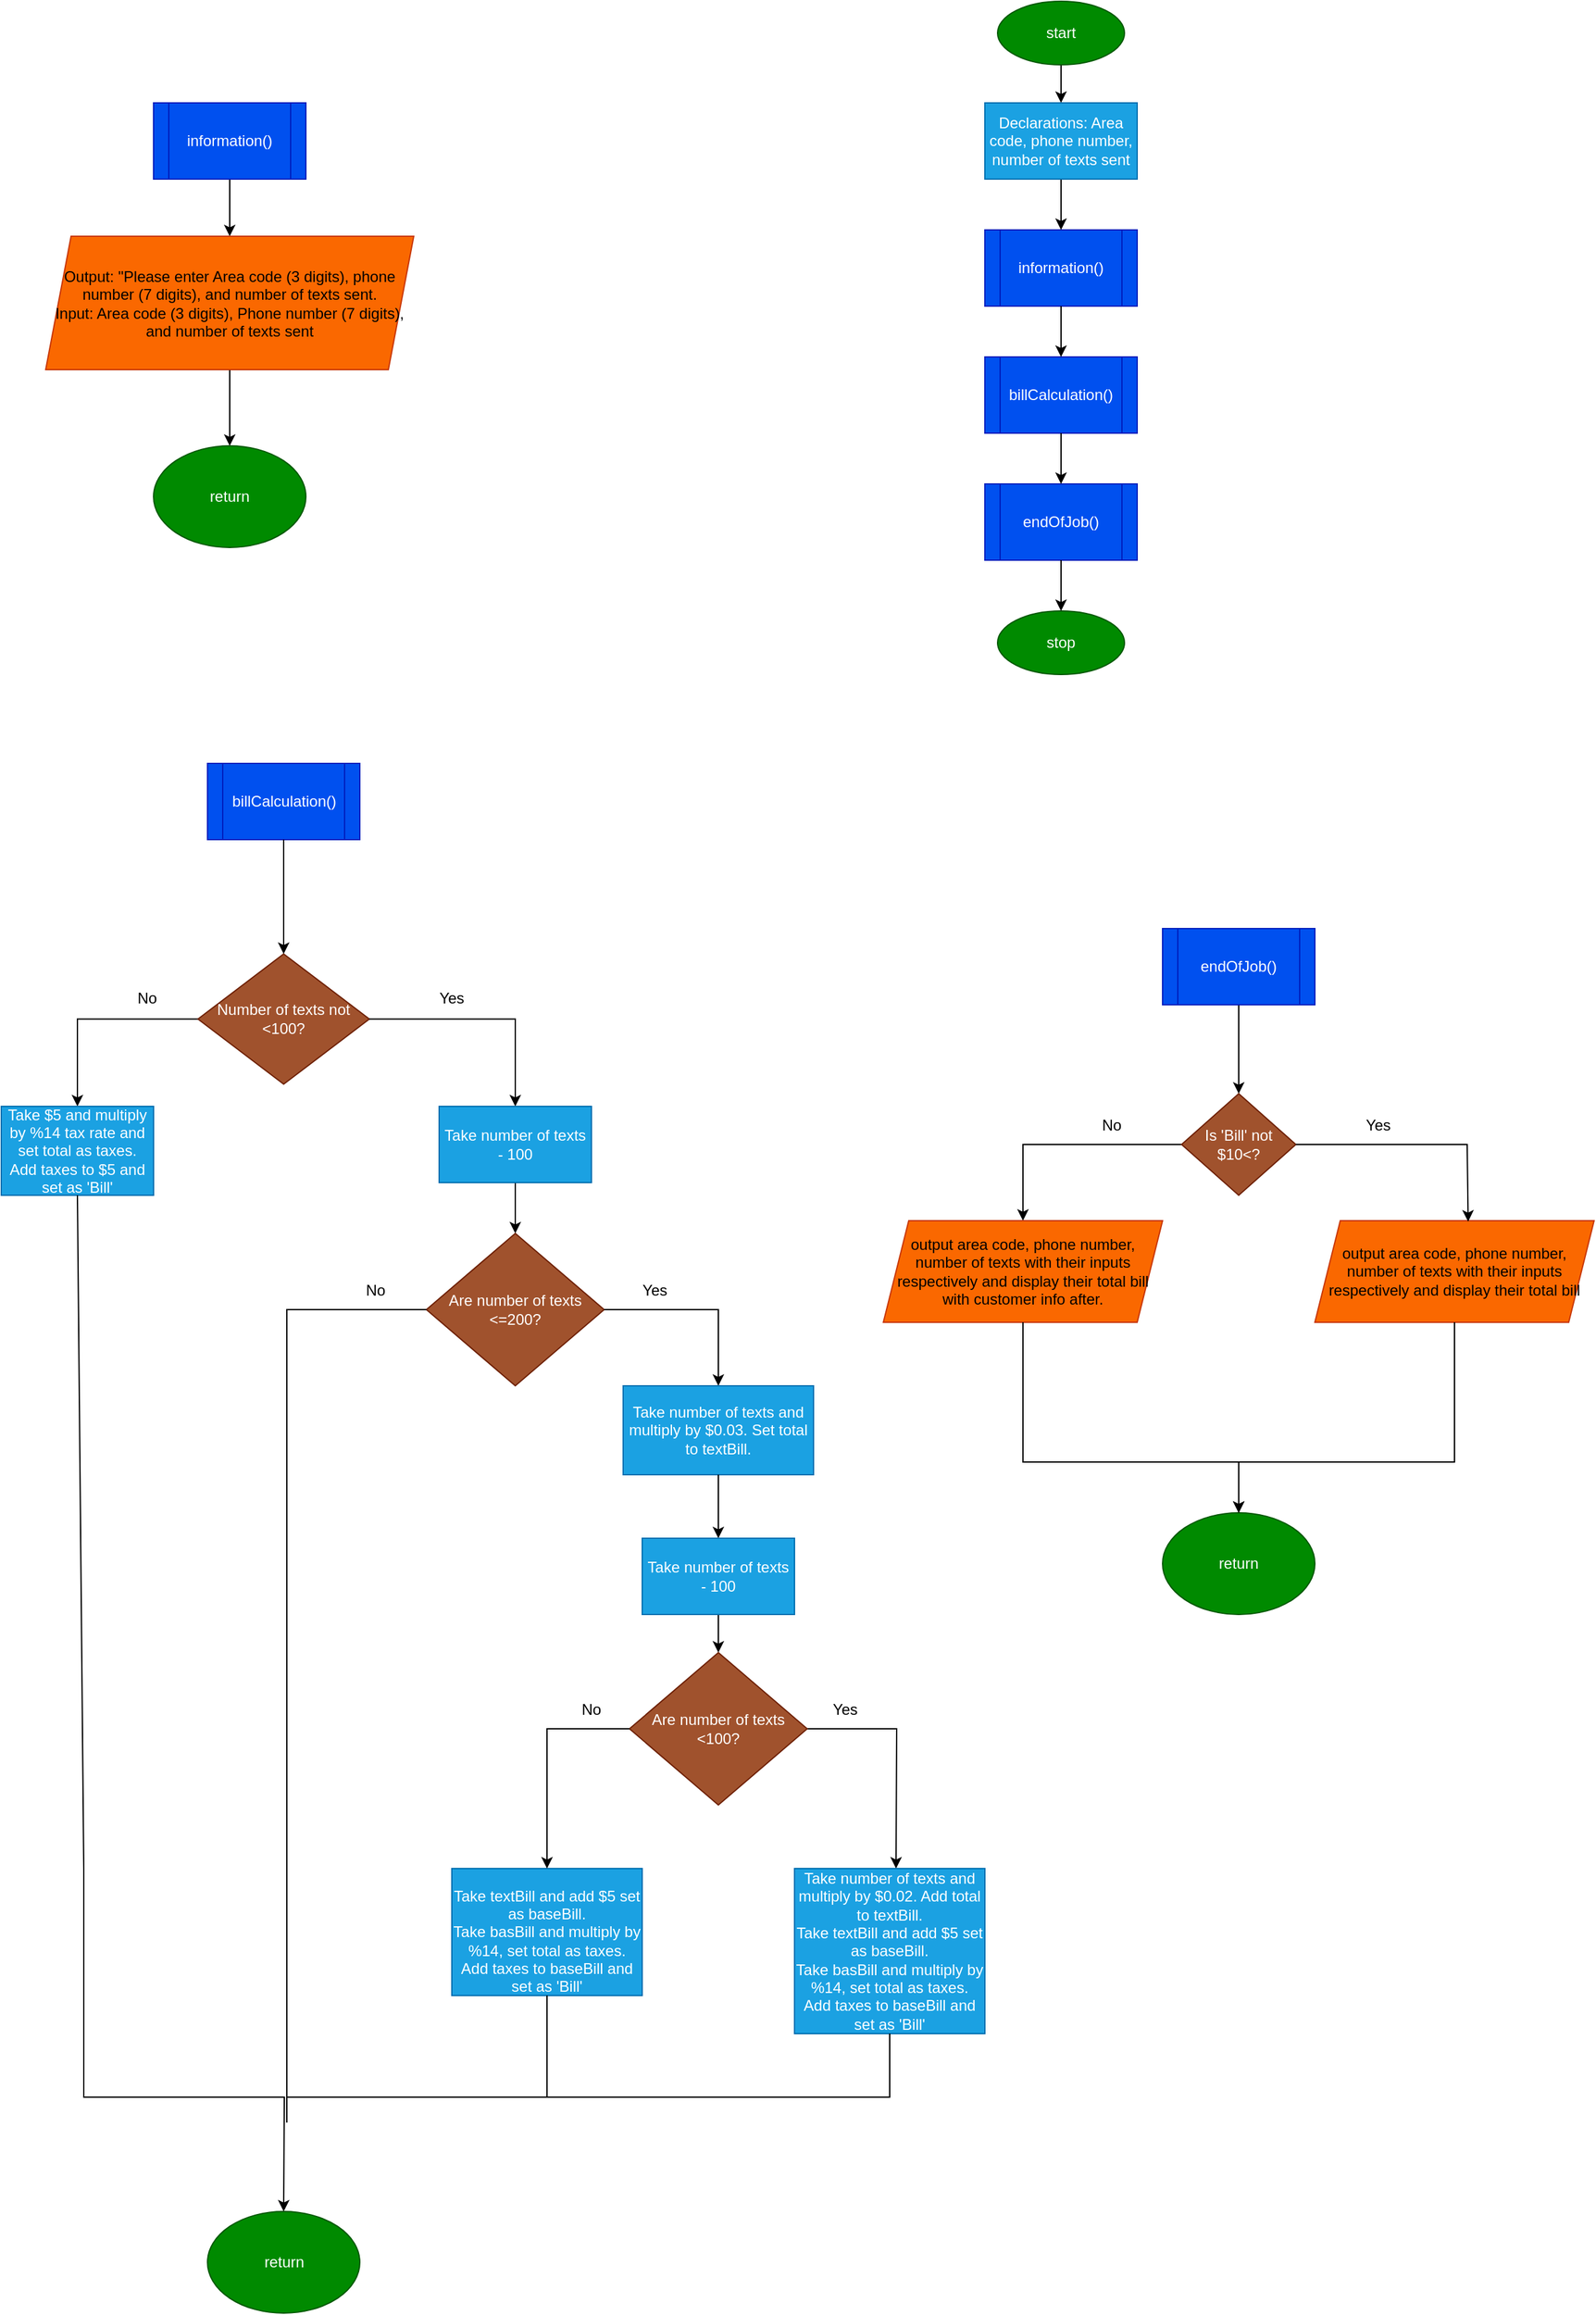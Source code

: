 <mxfile version="28.2.5">
  <diagram name="Page-1" id="fnJ5Z5p6jG3yeQipFGPc">
    <mxGraphModel dx="2411" dy="2133" grid="1" gridSize="10" guides="1" tooltips="1" connect="1" arrows="1" fold="1" page="1" pageScale="1" pageWidth="850" pageHeight="1100" math="0" shadow="0">
      <root>
        <mxCell id="0" />
        <mxCell id="1" parent="0" />
        <mxCell id="v2L2sZYLWd5Q2BQueESk-3" value="" style="edgeStyle=orthogonalEdgeStyle;rounded=0;orthogonalLoop=1;jettySize=auto;html=1;" parent="1" source="v2L2sZYLWd5Q2BQueESk-1" target="EfV4PX9Q5euiKNqoIc9f-18" edge="1">
          <mxGeometry relative="1" as="geometry">
            <mxPoint x="430" y="160" as="targetPoint" />
          </mxGeometry>
        </mxCell>
        <mxCell id="v2L2sZYLWd5Q2BQueESk-1" value="start" style="ellipse;whiteSpace=wrap;html=1;fillColor=#008a00;fontColor=#ffffff;strokeColor=#005700;" parent="1" vertex="1">
          <mxGeometry x="380" y="-30" width="100" height="50" as="geometry" />
        </mxCell>
        <mxCell id="v2L2sZYLWd5Q2BQueESk-4" value="information()" style="shape=process;whiteSpace=wrap;html=1;backgroundOutline=1;fillColor=#0050ef;fontColor=#ffffff;strokeColor=#001DBC;" parent="1" vertex="1">
          <mxGeometry x="370" y="150" width="120" height="60" as="geometry" />
        </mxCell>
        <mxCell id="v2L2sZYLWd5Q2BQueESk-5" value="billCalculation()" style="shape=process;whiteSpace=wrap;html=1;backgroundOutline=1;fillColor=#0050ef;fontColor=#ffffff;strokeColor=#001DBC;" parent="1" vertex="1">
          <mxGeometry x="370" y="250" width="120" height="60" as="geometry" />
        </mxCell>
        <mxCell id="v2L2sZYLWd5Q2BQueESk-6" value="endOfJob()" style="shape=process;whiteSpace=wrap;html=1;backgroundOutline=1;fillColor=#0050ef;fontColor=#ffffff;strokeColor=#001DBC;" parent="1" vertex="1">
          <mxGeometry x="370" y="350" width="120" height="60" as="geometry" />
        </mxCell>
        <mxCell id="v2L2sZYLWd5Q2BQueESk-8" value="" style="endArrow=classic;html=1;rounded=0;exitX=0.5;exitY=1;exitDx=0;exitDy=0;" parent="1" source="v2L2sZYLWd5Q2BQueESk-4" target="v2L2sZYLWd5Q2BQueESk-5" edge="1">
          <mxGeometry width="50" height="50" relative="1" as="geometry">
            <mxPoint x="370" y="340" as="sourcePoint" />
            <mxPoint x="420" y="290" as="targetPoint" />
          </mxGeometry>
        </mxCell>
        <mxCell id="v2L2sZYLWd5Q2BQueESk-9" value="" style="endArrow=classic;html=1;rounded=0;exitX=0.5;exitY=1;exitDx=0;exitDy=0;" parent="1" source="v2L2sZYLWd5Q2BQueESk-5" target="v2L2sZYLWd5Q2BQueESk-6" edge="1">
          <mxGeometry width="50" height="50" relative="1" as="geometry">
            <mxPoint x="370" y="340" as="sourcePoint" />
            <mxPoint x="420" y="290" as="targetPoint" />
          </mxGeometry>
        </mxCell>
        <mxCell id="v2L2sZYLWd5Q2BQueESk-10" value="stop" style="ellipse;whiteSpace=wrap;html=1;fillColor=#008a00;fontColor=#ffffff;strokeColor=#005700;" parent="1" vertex="1">
          <mxGeometry x="380" y="450" width="100" height="50" as="geometry" />
        </mxCell>
        <mxCell id="v2L2sZYLWd5Q2BQueESk-11" value="" style="endArrow=classic;html=1;rounded=0;exitX=0.5;exitY=1;exitDx=0;exitDy=0;" parent="1" source="v2L2sZYLWd5Q2BQueESk-6" target="v2L2sZYLWd5Q2BQueESk-10" edge="1">
          <mxGeometry width="50" height="50" relative="1" as="geometry">
            <mxPoint x="370" y="340" as="sourcePoint" />
            <mxPoint x="420" y="290" as="targetPoint" />
          </mxGeometry>
        </mxCell>
        <mxCell id="v2L2sZYLWd5Q2BQueESk-14" value="" style="edgeStyle=orthogonalEdgeStyle;rounded=0;orthogonalLoop=1;jettySize=auto;html=1;" parent="1" source="v2L2sZYLWd5Q2BQueESk-12" target="v2L2sZYLWd5Q2BQueESk-13" edge="1">
          <mxGeometry relative="1" as="geometry" />
        </mxCell>
        <mxCell id="v2L2sZYLWd5Q2BQueESk-12" value="information()" style="shape=process;whiteSpace=wrap;html=1;backgroundOutline=1;fillColor=#0050ef;fontColor=#ffffff;strokeColor=#001DBC;" parent="1" vertex="1">
          <mxGeometry x="-285" y="50" width="120" height="60" as="geometry" />
        </mxCell>
        <mxCell id="EfV4PX9Q5euiKNqoIc9f-2" value="" style="edgeStyle=orthogonalEdgeStyle;rounded=0;orthogonalLoop=1;jettySize=auto;html=1;" parent="1" source="v2L2sZYLWd5Q2BQueESk-13" edge="1">
          <mxGeometry relative="1" as="geometry">
            <mxPoint x="-225" y="320" as="targetPoint" />
          </mxGeometry>
        </mxCell>
        <mxCell id="v2L2sZYLWd5Q2BQueESk-13" value="&lt;div&gt;Output: &quot;Please enter Area code (3 digits), phone number (7 digits), and number of texts sent.&lt;/div&gt;Input: Area code (3 digits), Phone number (7 digits), and number of texts sent" style="shape=parallelogram;perimeter=parallelogramPerimeter;whiteSpace=wrap;html=1;fixedSize=1;fillColor=#fa6800;strokeColor=#C73500;fontColor=#000000;" parent="1" vertex="1">
          <mxGeometry x="-370" y="155" width="290" height="105" as="geometry" />
        </mxCell>
        <mxCell id="EfV4PX9Q5euiKNqoIc9f-9" value="return" style="ellipse;whiteSpace=wrap;html=1;fillColor=#008a00;fontColor=#ffffff;strokeColor=#005700;" parent="1" vertex="1">
          <mxGeometry x="-285" y="320" width="120" height="80" as="geometry" />
        </mxCell>
        <mxCell id="EfV4PX9Q5euiKNqoIc9f-21" value="" style="edgeStyle=orthogonalEdgeStyle;rounded=0;orthogonalLoop=1;jettySize=auto;html=1;" parent="1" source="EfV4PX9Q5euiKNqoIc9f-11" target="EfV4PX9Q5euiKNqoIc9f-20" edge="1">
          <mxGeometry relative="1" as="geometry" />
        </mxCell>
        <mxCell id="EfV4PX9Q5euiKNqoIc9f-23" value="" style="edgeStyle=orthogonalEdgeStyle;rounded=0;orthogonalLoop=1;jettySize=auto;html=1;" parent="1" source="EfV4PX9Q5euiKNqoIc9f-24" target="EfV4PX9Q5euiKNqoIc9f-22" edge="1">
          <mxGeometry relative="1" as="geometry" />
        </mxCell>
        <mxCell id="EfV4PX9Q5euiKNqoIc9f-11" value="Number of texts not &amp;lt;100?" style="rhombus;whiteSpace=wrap;html=1;fillColor=#a0522d;strokeColor=#6D1F00;fontColor=#ffffff;" parent="1" vertex="1">
          <mxGeometry x="-250" y="720" width="135" height="102.5" as="geometry" />
        </mxCell>
        <mxCell id="EfV4PX9Q5euiKNqoIc9f-16" value="billCalculation()" style="shape=process;whiteSpace=wrap;html=1;backgroundOutline=1;fillColor=#0050ef;fontColor=#ffffff;strokeColor=#001DBC;" parent="1" vertex="1">
          <mxGeometry x="-242.5" y="570" width="120" height="60" as="geometry" />
        </mxCell>
        <mxCell id="EfV4PX9Q5euiKNqoIc9f-17" value="" style="endArrow=classic;html=1;rounded=0;exitX=0.5;exitY=1;exitDx=0;exitDy=0;" parent="1" source="EfV4PX9Q5euiKNqoIc9f-16" target="EfV4PX9Q5euiKNqoIc9f-11" edge="1">
          <mxGeometry width="50" height="50" relative="1" as="geometry">
            <mxPoint x="-50" y="520" as="sourcePoint" />
            <mxPoint y="470" as="targetPoint" />
          </mxGeometry>
        </mxCell>
        <mxCell id="EfV4PX9Q5euiKNqoIc9f-19" value="" style="edgeStyle=orthogonalEdgeStyle;rounded=0;orthogonalLoop=1;jettySize=auto;html=1;" parent="1" source="EfV4PX9Q5euiKNqoIc9f-18" target="v2L2sZYLWd5Q2BQueESk-4" edge="1">
          <mxGeometry relative="1" as="geometry" />
        </mxCell>
        <mxCell id="EfV4PX9Q5euiKNqoIc9f-18" value="Declarations: Area code, phone number, number of texts sent" style="rounded=0;whiteSpace=wrap;html=1;fillColor=#1ba1e2;fontColor=#ffffff;strokeColor=#006EAF;" parent="1" vertex="1">
          <mxGeometry x="370" y="50" width="120" height="60" as="geometry" />
        </mxCell>
        <mxCell id="EfV4PX9Q5euiKNqoIc9f-20" value="Take $5 and multiply by %14 tax rate and set total as taxes.&lt;div&gt;Add taxes to $5 and set as &#39;Bill&#39;&lt;/div&gt;" style="whiteSpace=wrap;html=1;fillColor=#1ba1e2;strokeColor=#006EAF;fontColor=#ffffff;" parent="1" vertex="1">
          <mxGeometry x="-405" y="840" width="120" height="70" as="geometry" />
        </mxCell>
        <mxCell id="EfV4PX9Q5euiKNqoIc9f-29" value="" style="edgeStyle=orthogonalEdgeStyle;rounded=0;orthogonalLoop=1;jettySize=auto;html=1;entryX=0.5;entryY=0;entryDx=0;entryDy=0;" parent="1" source="EfV4PX9Q5euiKNqoIc9f-35" target="EfV4PX9Q5euiKNqoIc9f-33" edge="1">
          <mxGeometry relative="1" as="geometry">
            <mxPoint x="175" y="1110" as="targetPoint" />
          </mxGeometry>
        </mxCell>
        <mxCell id="EfV4PX9Q5euiKNqoIc9f-22" value="Are number of texts &amp;lt;=200?" style="rhombus;whiteSpace=wrap;html=1;fillColor=#a0522d;strokeColor=#6D1F00;fontColor=#ffffff;" parent="1" vertex="1">
          <mxGeometry x="-70" y="940" width="140" height="120" as="geometry" />
        </mxCell>
        <mxCell id="EfV4PX9Q5euiKNqoIc9f-25" value="" style="edgeStyle=orthogonalEdgeStyle;rounded=0;orthogonalLoop=1;jettySize=auto;html=1;" parent="1" source="EfV4PX9Q5euiKNqoIc9f-11" target="EfV4PX9Q5euiKNqoIc9f-24" edge="1">
          <mxGeometry relative="1" as="geometry">
            <mxPoint x="-115" y="771" as="sourcePoint" />
            <mxPoint y="940" as="targetPoint" />
          </mxGeometry>
        </mxCell>
        <mxCell id="EfV4PX9Q5euiKNqoIc9f-24" value="Take number of texts - 100" style="whiteSpace=wrap;html=1;fillColor=#1ba1e2;strokeColor=#006EAF;fontColor=#ffffff;" parent="1" vertex="1">
          <mxGeometry x="-60" y="840" width="120" height="60" as="geometry" />
        </mxCell>
        <mxCell id="EfV4PX9Q5euiKNqoIc9f-38" value="" style="edgeStyle=orthogonalEdgeStyle;rounded=0;orthogonalLoop=1;jettySize=auto;html=1;" parent="1" source="EfV4PX9Q5euiKNqoIc9f-33" edge="1">
          <mxGeometry relative="1" as="geometry">
            <mxPoint x="300" y="1440" as="targetPoint" />
          </mxGeometry>
        </mxCell>
        <mxCell id="EfV4PX9Q5euiKNqoIc9f-33" value="Are number of texts &amp;lt;100?" style="rhombus;whiteSpace=wrap;html=1;fillColor=#a0522d;strokeColor=#6D1F00;fontColor=#ffffff;" parent="1" vertex="1">
          <mxGeometry x="90" y="1270" width="140" height="120" as="geometry" />
        </mxCell>
        <mxCell id="EfV4PX9Q5euiKNqoIc9f-34" value="" style="edgeStyle=orthogonalEdgeStyle;rounded=0;orthogonalLoop=1;jettySize=auto;html=1;entryX=0.5;entryY=0;entryDx=0;entryDy=0;" parent="1" source="EfV4PX9Q5euiKNqoIc9f-22" target="EfV4PX9Q5euiKNqoIc9f-32" edge="1">
          <mxGeometry relative="1" as="geometry">
            <mxPoint x="70" y="1000" as="sourcePoint" />
            <mxPoint x="160" y="1230" as="targetPoint" />
          </mxGeometry>
        </mxCell>
        <mxCell id="EfV4PX9Q5euiKNqoIc9f-32" value="Take number of texts and multiply by $0.03. Set total to textBill." style="whiteSpace=wrap;html=1;fillColor=#1ba1e2;strokeColor=#006EAF;fontColor=#ffffff;" parent="1" vertex="1">
          <mxGeometry x="85" y="1060" width="150" height="70" as="geometry" />
        </mxCell>
        <mxCell id="EfV4PX9Q5euiKNqoIc9f-36" value="" style="edgeStyle=orthogonalEdgeStyle;rounded=0;orthogonalLoop=1;jettySize=auto;html=1;entryX=0.5;entryY=0;entryDx=0;entryDy=0;" parent="1" source="EfV4PX9Q5euiKNqoIc9f-32" target="EfV4PX9Q5euiKNqoIc9f-35" edge="1">
          <mxGeometry relative="1" as="geometry">
            <mxPoint x="160" y="1170" as="sourcePoint" />
            <mxPoint x="160" y="1270" as="targetPoint" />
          </mxGeometry>
        </mxCell>
        <mxCell id="EfV4PX9Q5euiKNqoIc9f-35" value="Take number of texts - 100" style="whiteSpace=wrap;html=1;fillColor=#1ba1e2;strokeColor=#006EAF;fontColor=#ffffff;" parent="1" vertex="1">
          <mxGeometry x="100" y="1180" width="120" height="60" as="geometry" />
        </mxCell>
        <mxCell id="EfV4PX9Q5euiKNqoIc9f-39" value="Take number of texts and multiply by $0.02. Add total to textBill.&lt;div&gt;Take textBill and add $5 set as baseBill.&lt;/div&gt;&lt;div&gt;Take basBill and multiply by %14,&amp;nbsp;&lt;span style=&quot;background-color: transparent; color: light-dark(rgb(255, 255, 255), rgb(18, 18, 18));&quot;&gt;set total as taxes.&lt;/span&gt;&lt;/div&gt;&lt;div&gt;Add taxes to baseBill and set as &#39;Bill&#39;&lt;/div&gt;" style="whiteSpace=wrap;html=1;fillColor=#1ba1e2;strokeColor=#006EAF;fontColor=#ffffff;" parent="1" vertex="1">
          <mxGeometry x="220" y="1440" width="150" height="130" as="geometry" />
        </mxCell>
        <mxCell id="EfV4PX9Q5euiKNqoIc9f-40" value="" style="endArrow=classic;html=1;rounded=0;exitX=0.5;exitY=1;exitDx=0;exitDy=0;entryX=0.5;entryY=0;entryDx=0;entryDy=0;" parent="1" source="EfV4PX9Q5euiKNqoIc9f-20" target="EfV4PX9Q5euiKNqoIc9f-46" edge="1">
          <mxGeometry width="50" height="50" relative="1" as="geometry">
            <mxPoint x="-10" y="1230" as="sourcePoint" />
            <mxPoint x="-340" y="1470" as="targetPoint" />
            <Array as="points">
              <mxPoint x="-340" y="1440" />
              <mxPoint x="-340" y="1620" />
              <mxPoint x="-182" y="1620" />
            </Array>
          </mxGeometry>
        </mxCell>
        <mxCell id="EfV4PX9Q5euiKNqoIc9f-43" value="&lt;br&gt;&lt;div&gt;&lt;div&gt;Take textBill and add $5 set as baseBill.&lt;/div&gt;&lt;div&gt;Take basBill and multiply by %14,&lt;span style=&quot;background-color: transparent; color: light-dark(rgb(255, 255, 255), rgb(18, 18, 18));&quot;&gt;&amp;nbsp;set total as taxes.&lt;/span&gt;&lt;/div&gt;&lt;div&gt;Add taxes to baseBill and set as &#39;Bill&#39;&lt;/div&gt;&lt;/div&gt;" style="whiteSpace=wrap;html=1;fillColor=#1ba1e2;strokeColor=#006EAF;fontColor=#ffffff;" parent="1" vertex="1">
          <mxGeometry x="-50" y="1440" width="150" height="100" as="geometry" />
        </mxCell>
        <mxCell id="EfV4PX9Q5euiKNqoIc9f-45" value="" style="endArrow=classic;html=1;rounded=0;exitX=0;exitY=0.5;exitDx=0;exitDy=0;entryX=0.5;entryY=0;entryDx=0;entryDy=0;" parent="1" source="EfV4PX9Q5euiKNqoIc9f-33" target="EfV4PX9Q5euiKNqoIc9f-43" edge="1">
          <mxGeometry width="50" height="50" relative="1" as="geometry">
            <mxPoint x="-10" y="1420" as="sourcePoint" />
            <mxPoint x="40" y="1370" as="targetPoint" />
            <Array as="points">
              <mxPoint x="25" y="1330" />
            </Array>
          </mxGeometry>
        </mxCell>
        <mxCell id="EfV4PX9Q5euiKNqoIc9f-46" value="return" style="ellipse;whiteSpace=wrap;html=1;fillColor=#008a00;fontColor=#ffffff;strokeColor=#005700;" parent="1" vertex="1">
          <mxGeometry x="-242.5" y="1710" width="120" height="80" as="geometry" />
        </mxCell>
        <mxCell id="EfV4PX9Q5euiKNqoIc9f-47" value="" style="endArrow=none;html=1;rounded=0;exitX=0;exitY=0.5;exitDx=0;exitDy=0;" parent="1" source="EfV4PX9Q5euiKNqoIc9f-22" edge="1">
          <mxGeometry width="50" height="50" relative="1" as="geometry">
            <mxPoint x="10" y="1430" as="sourcePoint" />
            <mxPoint x="-180" y="1640" as="targetPoint" />
            <Array as="points">
              <mxPoint x="-180" y="1000" />
            </Array>
          </mxGeometry>
        </mxCell>
        <mxCell id="EfV4PX9Q5euiKNqoIc9f-48" value="" style="endArrow=none;html=1;rounded=0;entryX=0.5;entryY=1;entryDx=0;entryDy=0;" parent="1" target="EfV4PX9Q5euiKNqoIc9f-43" edge="1">
          <mxGeometry width="50" height="50" relative="1" as="geometry">
            <mxPoint x="-180" y="1620" as="sourcePoint" />
            <mxPoint x="60" y="1540" as="targetPoint" />
            <Array as="points">
              <mxPoint x="25" y="1620" />
            </Array>
          </mxGeometry>
        </mxCell>
        <mxCell id="EfV4PX9Q5euiKNqoIc9f-50" value="" style="endArrow=none;html=1;rounded=0;exitX=0.5;exitY=1;exitDx=0;exitDy=0;" parent="1" source="EfV4PX9Q5euiKNqoIc9f-39" edge="1">
          <mxGeometry width="50" height="50" relative="1" as="geometry">
            <mxPoint x="10" y="1590" as="sourcePoint" />
            <mxPoint x="20" y="1620" as="targetPoint" />
            <Array as="points">
              <mxPoint x="295" y="1620" />
            </Array>
          </mxGeometry>
        </mxCell>
        <mxCell id="EfV4PX9Q5euiKNqoIc9f-55" value="" style="edgeStyle=orthogonalEdgeStyle;rounded=0;orthogonalLoop=1;jettySize=auto;html=1;" parent="1" source="EfV4PX9Q5euiKNqoIc9f-51" target="EfV4PX9Q5euiKNqoIc9f-54" edge="1">
          <mxGeometry relative="1" as="geometry" />
        </mxCell>
        <mxCell id="EfV4PX9Q5euiKNqoIc9f-51" value="endOfJob()" style="shape=process;whiteSpace=wrap;html=1;backgroundOutline=1;fillColor=#0050ef;fontColor=#ffffff;strokeColor=#001DBC;" parent="1" vertex="1">
          <mxGeometry x="510" y="700" width="120" height="60" as="geometry" />
        </mxCell>
        <mxCell id="EfV4PX9Q5euiKNqoIc9f-57" value="" style="edgeStyle=orthogonalEdgeStyle;rounded=0;orthogonalLoop=1;jettySize=auto;html=1;" parent="1" source="EfV4PX9Q5euiKNqoIc9f-54" target="EfV4PX9Q5euiKNqoIc9f-56" edge="1">
          <mxGeometry relative="1" as="geometry" />
        </mxCell>
        <mxCell id="EfV4PX9Q5euiKNqoIc9f-54" value="Is &#39;Bill&#39; not $10&amp;lt;?" style="rhombus;whiteSpace=wrap;html=1;fillColor=#a0522d;strokeColor=#6D1F00;fontColor=#ffffff;" parent="1" vertex="1">
          <mxGeometry x="525" y="830" width="90" height="80" as="geometry" />
        </mxCell>
        <mxCell id="EfV4PX9Q5euiKNqoIc9f-56" value="output area code, phone number, number of texts with their inputs respectively and display their total bill with customer info after." style="shape=parallelogram;perimeter=parallelogramPerimeter;whiteSpace=wrap;html=1;fixedSize=1;fillColor=#fa6800;strokeColor=#C73500;fontColor=#000000;" parent="1" vertex="1">
          <mxGeometry x="290" y="930" width="220" height="80" as="geometry" />
        </mxCell>
        <mxCell id="EfV4PX9Q5euiKNqoIc9f-58" value="output area code, phone number, number of texts with their inputs respectively and display their total bill" style="shape=parallelogram;perimeter=parallelogramPerimeter;whiteSpace=wrap;html=1;fixedSize=1;fillColor=#fa6800;strokeColor=#C73500;fontColor=#000000;" parent="1" vertex="1">
          <mxGeometry x="630" y="930" width="220" height="80" as="geometry" />
        </mxCell>
        <mxCell id="EfV4PX9Q5euiKNqoIc9f-59" value="" style="endArrow=classic;html=1;rounded=0;exitX=1;exitY=0.5;exitDx=0;exitDy=0;entryX=0.549;entryY=0.009;entryDx=0;entryDy=0;entryPerimeter=0;" parent="1" source="EfV4PX9Q5euiKNqoIc9f-54" target="EfV4PX9Q5euiKNqoIc9f-58" edge="1">
          <mxGeometry width="50" height="50" relative="1" as="geometry">
            <mxPoint x="540" y="960" as="sourcePoint" />
            <mxPoint x="590" y="910" as="targetPoint" />
            <Array as="points">
              <mxPoint x="750" y="870" />
            </Array>
          </mxGeometry>
        </mxCell>
        <mxCell id="EfV4PX9Q5euiKNqoIc9f-60" value="return" style="ellipse;whiteSpace=wrap;html=1;fillColor=#008a00;fontColor=#ffffff;strokeColor=#005700;" parent="1" vertex="1">
          <mxGeometry x="510" y="1160" width="120" height="80" as="geometry" />
        </mxCell>
        <mxCell id="EfV4PX9Q5euiKNqoIc9f-61" value="" style="endArrow=classic;html=1;rounded=0;exitX=0.5;exitY=1;exitDx=0;exitDy=0;entryX=0.5;entryY=0;entryDx=0;entryDy=0;" parent="1" source="EfV4PX9Q5euiKNqoIc9f-56" target="EfV4PX9Q5euiKNqoIc9f-60" edge="1">
          <mxGeometry width="50" height="50" relative="1" as="geometry">
            <mxPoint x="440" y="1170" as="sourcePoint" />
            <mxPoint x="560" y="1120" as="targetPoint" />
            <Array as="points">
              <mxPoint x="400" y="1120" />
              <mxPoint x="570" y="1120" />
            </Array>
          </mxGeometry>
        </mxCell>
        <mxCell id="EfV4PX9Q5euiKNqoIc9f-63" value="" style="endArrow=classic;html=1;rounded=0;exitX=0.5;exitY=1;exitDx=0;exitDy=0;entryX=0.5;entryY=0;entryDx=0;entryDy=0;" parent="1" source="EfV4PX9Q5euiKNqoIc9f-58" target="EfV4PX9Q5euiKNqoIc9f-60" edge="1">
          <mxGeometry width="50" height="50" relative="1" as="geometry">
            <mxPoint x="440" y="1170" as="sourcePoint" />
            <mxPoint x="570" y="1120" as="targetPoint" />
            <Array as="points">
              <mxPoint x="740" y="1120" />
              <mxPoint x="570" y="1120" />
            </Array>
          </mxGeometry>
        </mxCell>
        <mxCell id="6fYk2zmM46KDhanOlkUM-1" value="Yes" style="text;html=1;align=center;verticalAlign=middle;whiteSpace=wrap;rounded=0;" vertex="1" parent="1">
          <mxGeometry x="-80" y="740" width="60" height="30" as="geometry" />
        </mxCell>
        <mxCell id="6fYk2zmM46KDhanOlkUM-2" value="No" style="text;html=1;align=center;verticalAlign=middle;whiteSpace=wrap;rounded=0;" vertex="1" parent="1">
          <mxGeometry x="-320" y="740" width="60" height="30" as="geometry" />
        </mxCell>
        <mxCell id="6fYk2zmM46KDhanOlkUM-6" value="Yes" style="text;html=1;align=center;verticalAlign=middle;whiteSpace=wrap;rounded=0;" vertex="1" parent="1">
          <mxGeometry x="80" y="970" width="60" height="30" as="geometry" />
        </mxCell>
        <mxCell id="6fYk2zmM46KDhanOlkUM-7" value="Yes" style="text;html=1;align=center;verticalAlign=middle;whiteSpace=wrap;rounded=0;" vertex="1" parent="1">
          <mxGeometry x="230" y="1300" width="60" height="30" as="geometry" />
        </mxCell>
        <mxCell id="6fYk2zmM46KDhanOlkUM-8" value="Yes" style="text;html=1;align=center;verticalAlign=middle;whiteSpace=wrap;rounded=0;" vertex="1" parent="1">
          <mxGeometry x="650" y="840" width="60" height="30" as="geometry" />
        </mxCell>
        <mxCell id="6fYk2zmM46KDhanOlkUM-9" value="No" style="text;html=1;align=center;verticalAlign=middle;whiteSpace=wrap;rounded=0;" vertex="1" parent="1">
          <mxGeometry x="-140" y="970" width="60" height="30" as="geometry" />
        </mxCell>
        <mxCell id="6fYk2zmM46KDhanOlkUM-10" value="No" style="text;html=1;align=center;verticalAlign=middle;whiteSpace=wrap;rounded=0;" vertex="1" parent="1">
          <mxGeometry x="440" y="840" width="60" height="30" as="geometry" />
        </mxCell>
        <mxCell id="6fYk2zmM46KDhanOlkUM-11" value="No" style="text;html=1;align=center;verticalAlign=middle;whiteSpace=wrap;rounded=0;" vertex="1" parent="1">
          <mxGeometry x="30" y="1300" width="60" height="30" as="geometry" />
        </mxCell>
      </root>
    </mxGraphModel>
  </diagram>
</mxfile>
